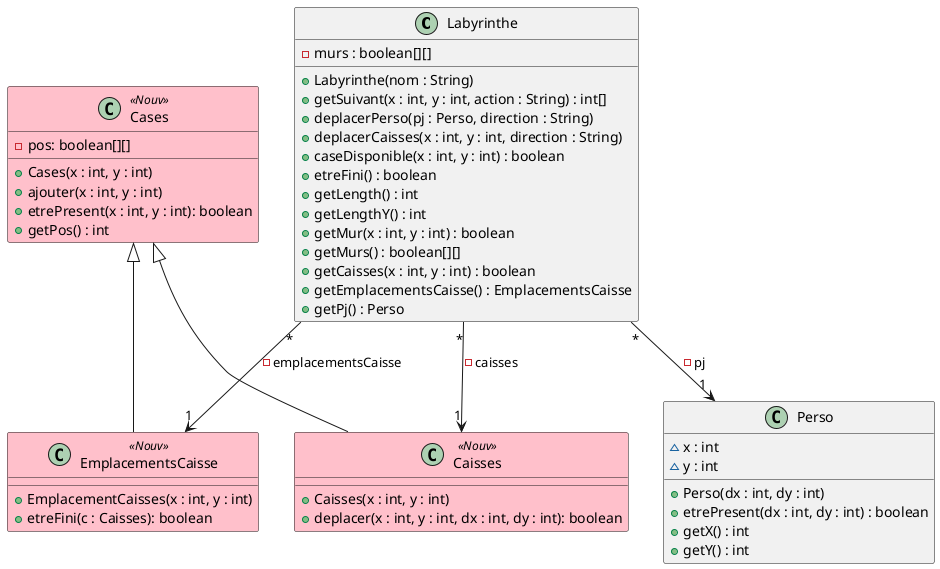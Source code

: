 @startuml
skinparam class{
  BackgroundColor<<Nouv>> Pink
}


class Labyrinthe {
    - murs : boolean[][]
    + Labyrinthe(nom : String)
    + getSuivant(x : int, y : int, action : String) : int[]
    + deplacerPerso(pj : Perso, direction : String)
    + deplacerCaisses(x : int, y : int, direction : String)
    + caseDisponible(x : int, y : int) : boolean
    + etreFini() : boolean
    + getLength() : int
    + getLengthY() : int
    + getMur(x : int, y : int) : boolean
    + getMurs() : boolean[][]
    + getCaisses(x : int, y : int) : boolean
    + getEmplacementsCaisse() : EmplacementsCaisse
    + getPj() : Perso
}

class Cases <<Nouv>>{
    - pos: boolean[][]
    + Cases(x : int, y : int)
    + ajouter(x : int, y : int)
    + etrePresent(x : int, y : int): boolean
    + getPos() : int
}

class Caisses <<Nouv>>{
    + Caisses(x : int, y : int)
    + deplacer(x : int, y : int, dx : int, dy : int): boolean
}

class EmplacementsCaisse <<Nouv>>{
    + EmplacementCaisses(x : int, y : int)
    + etreFini(c : Caisses): boolean
}

class Perso {
    ~ x : int
    ~ y : int
    + Perso(dx : int, dy : int)
    + etrePresent(dx : int, dy : int) : boolean
    + getX() : int
    + getY() : int
}
Labyrinthe "*" --> "1" Perso : - pj

Labyrinthe "*" --> "1" Caisses : - caisses

Labyrinthe "*" --> "1" EmplacementsCaisse : - emplacementsCaisse

Cases <|-- Caisses
Cases <|-- EmplacementsCaisse
@enduml